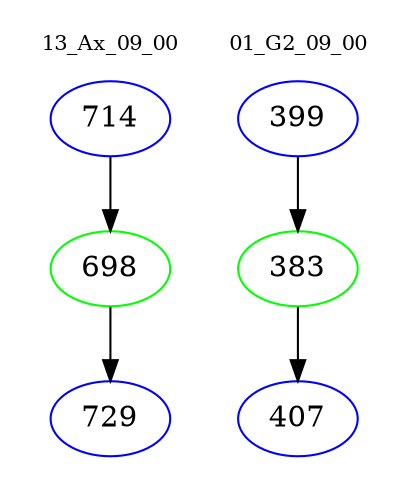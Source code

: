 digraph{
subgraph cluster_0 {
color = white
label = "13_Ax_09_00";
fontsize=10;
T0_714 [label="714", color="blue"]
T0_714 -> T0_698 [color="black"]
T0_698 [label="698", color="green"]
T0_698 -> T0_729 [color="black"]
T0_729 [label="729", color="blue"]
}
subgraph cluster_1 {
color = white
label = "01_G2_09_00";
fontsize=10;
T1_399 [label="399", color="blue"]
T1_399 -> T1_383 [color="black"]
T1_383 [label="383", color="green"]
T1_383 -> T1_407 [color="black"]
T1_407 [label="407", color="blue"]
}
}
